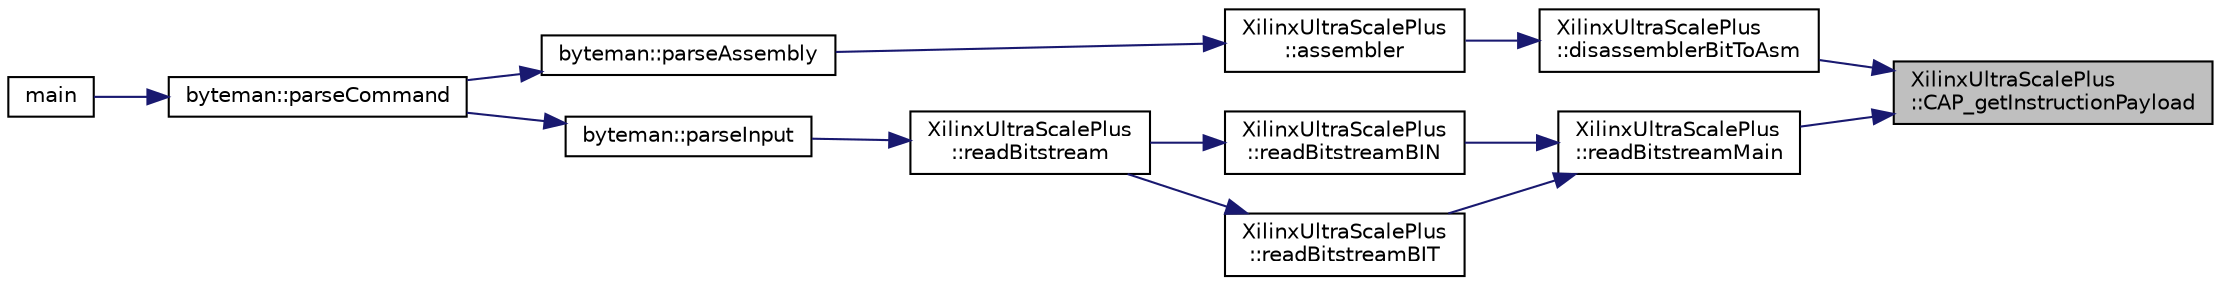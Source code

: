 digraph "XilinxUltraScalePlus::CAP_getInstructionPayload"
{
 // INTERACTIVE_SVG=YES
 // LATEX_PDF_SIZE
  edge [fontname="Helvetica",fontsize="10",labelfontname="Helvetica",labelfontsize="10"];
  node [fontname="Helvetica",fontsize="10",shape=record];
  rankdir="RL";
  Node1 [label="XilinxUltraScalePlus\l::CAP_getInstructionPayload",height=0.2,width=0.4,color="black", fillcolor="grey75", style="filled", fontcolor="black",tooltip=" "];
  Node1 -> Node2 [dir="back",color="midnightblue",fontsize="10",style="solid",fontname="Helvetica"];
  Node2 [label="XilinxUltraScalePlus\l::disassemblerBitToAsm",height=0.2,width=0.4,color="black", fillcolor="white", style="filled",URL="$classXilinxUltraScalePlus.html#a54f9af4b6723a99c0b9e8e9c9b424d00",tooltip=" "];
  Node2 -> Node3 [dir="back",color="midnightblue",fontsize="10",style="solid",fontname="Helvetica"];
  Node3 [label="XilinxUltraScalePlus\l::assembler",height=0.2,width=0.4,color="black", fillcolor="white", style="filled",URL="$classXilinxUltraScalePlus.html#a53e5f6ec962f1f2a961f90b8b9e90e10",tooltip=" "];
  Node3 -> Node4 [dir="back",color="midnightblue",fontsize="10",style="solid",fontname="Helvetica"];
  Node4 [label="byteman::parseAssembly",height=0.2,width=0.4,color="black", fillcolor="white", style="filled",URL="$classbyteman.html#a5e7f2e31d95626075a6ce22b54ecbbf8",tooltip=" "];
  Node4 -> Node5 [dir="back",color="midnightblue",fontsize="10",style="solid",fontname="Helvetica"];
  Node5 [label="byteman::parseCommand",height=0.2,width=0.4,color="black", fillcolor="white", style="filled",URL="$classbyteman.html#a97ad2d6b20a10ddb0dd8d373159eea4e",tooltip=" "];
  Node5 -> Node6 [dir="back",color="midnightblue",fontsize="10",style="solid",fontname="Helvetica"];
  Node6 [label="main",height=0.2,width=0.4,color="black", fillcolor="white", style="filled",URL="$byteman_8cpp.html#a0ddf1224851353fc92bfbff6f499fa97",tooltip=" "];
  Node1 -> Node7 [dir="back",color="midnightblue",fontsize="10",style="solid",fontname="Helvetica"];
  Node7 [label="XilinxUltraScalePlus\l::readBitstreamMain",height=0.2,width=0.4,color="black", fillcolor="white", style="filled",URL="$classXilinxUltraScalePlus.html#ade1b1830c328d64beb957417ecc445b3",tooltip=" "];
  Node7 -> Node8 [dir="back",color="midnightblue",fontsize="10",style="solid",fontname="Helvetica"];
  Node8 [label="XilinxUltraScalePlus\l::readBitstreamBIN",height=0.2,width=0.4,color="black", fillcolor="white", style="filled",URL="$classXilinxUltraScalePlus.html#ae197b2b5b423cd1be99409c70f51bc37",tooltip=" "];
  Node8 -> Node9 [dir="back",color="midnightblue",fontsize="10",style="solid",fontname="Helvetica"];
  Node9 [label="XilinxUltraScalePlus\l::readBitstream",height=0.2,width=0.4,color="black", fillcolor="white", style="filled",URL="$classXilinxUltraScalePlus.html#a0e5d08a2e5c37a29a1a04d50b48739d2",tooltip=" "];
  Node9 -> Node10 [dir="back",color="midnightblue",fontsize="10",style="solid",fontname="Helvetica"];
  Node10 [label="byteman::parseInput",height=0.2,width=0.4,color="black", fillcolor="white", style="filled",URL="$classbyteman.html#ac217ac1dbc512bf44a70b147c0ceff04",tooltip=" "];
  Node10 -> Node5 [dir="back",color="midnightblue",fontsize="10",style="solid",fontname="Helvetica"];
  Node7 -> Node11 [dir="back",color="midnightblue",fontsize="10",style="solid",fontname="Helvetica"];
  Node11 [label="XilinxUltraScalePlus\l::readBitstreamBIT",height=0.2,width=0.4,color="black", fillcolor="white", style="filled",URL="$classXilinxUltraScalePlus.html#a62dea738808396d7d520f26d8e5594d2",tooltip=" "];
  Node11 -> Node9 [dir="back",color="midnightblue",fontsize="10",style="solid",fontname="Helvetica"];
}
